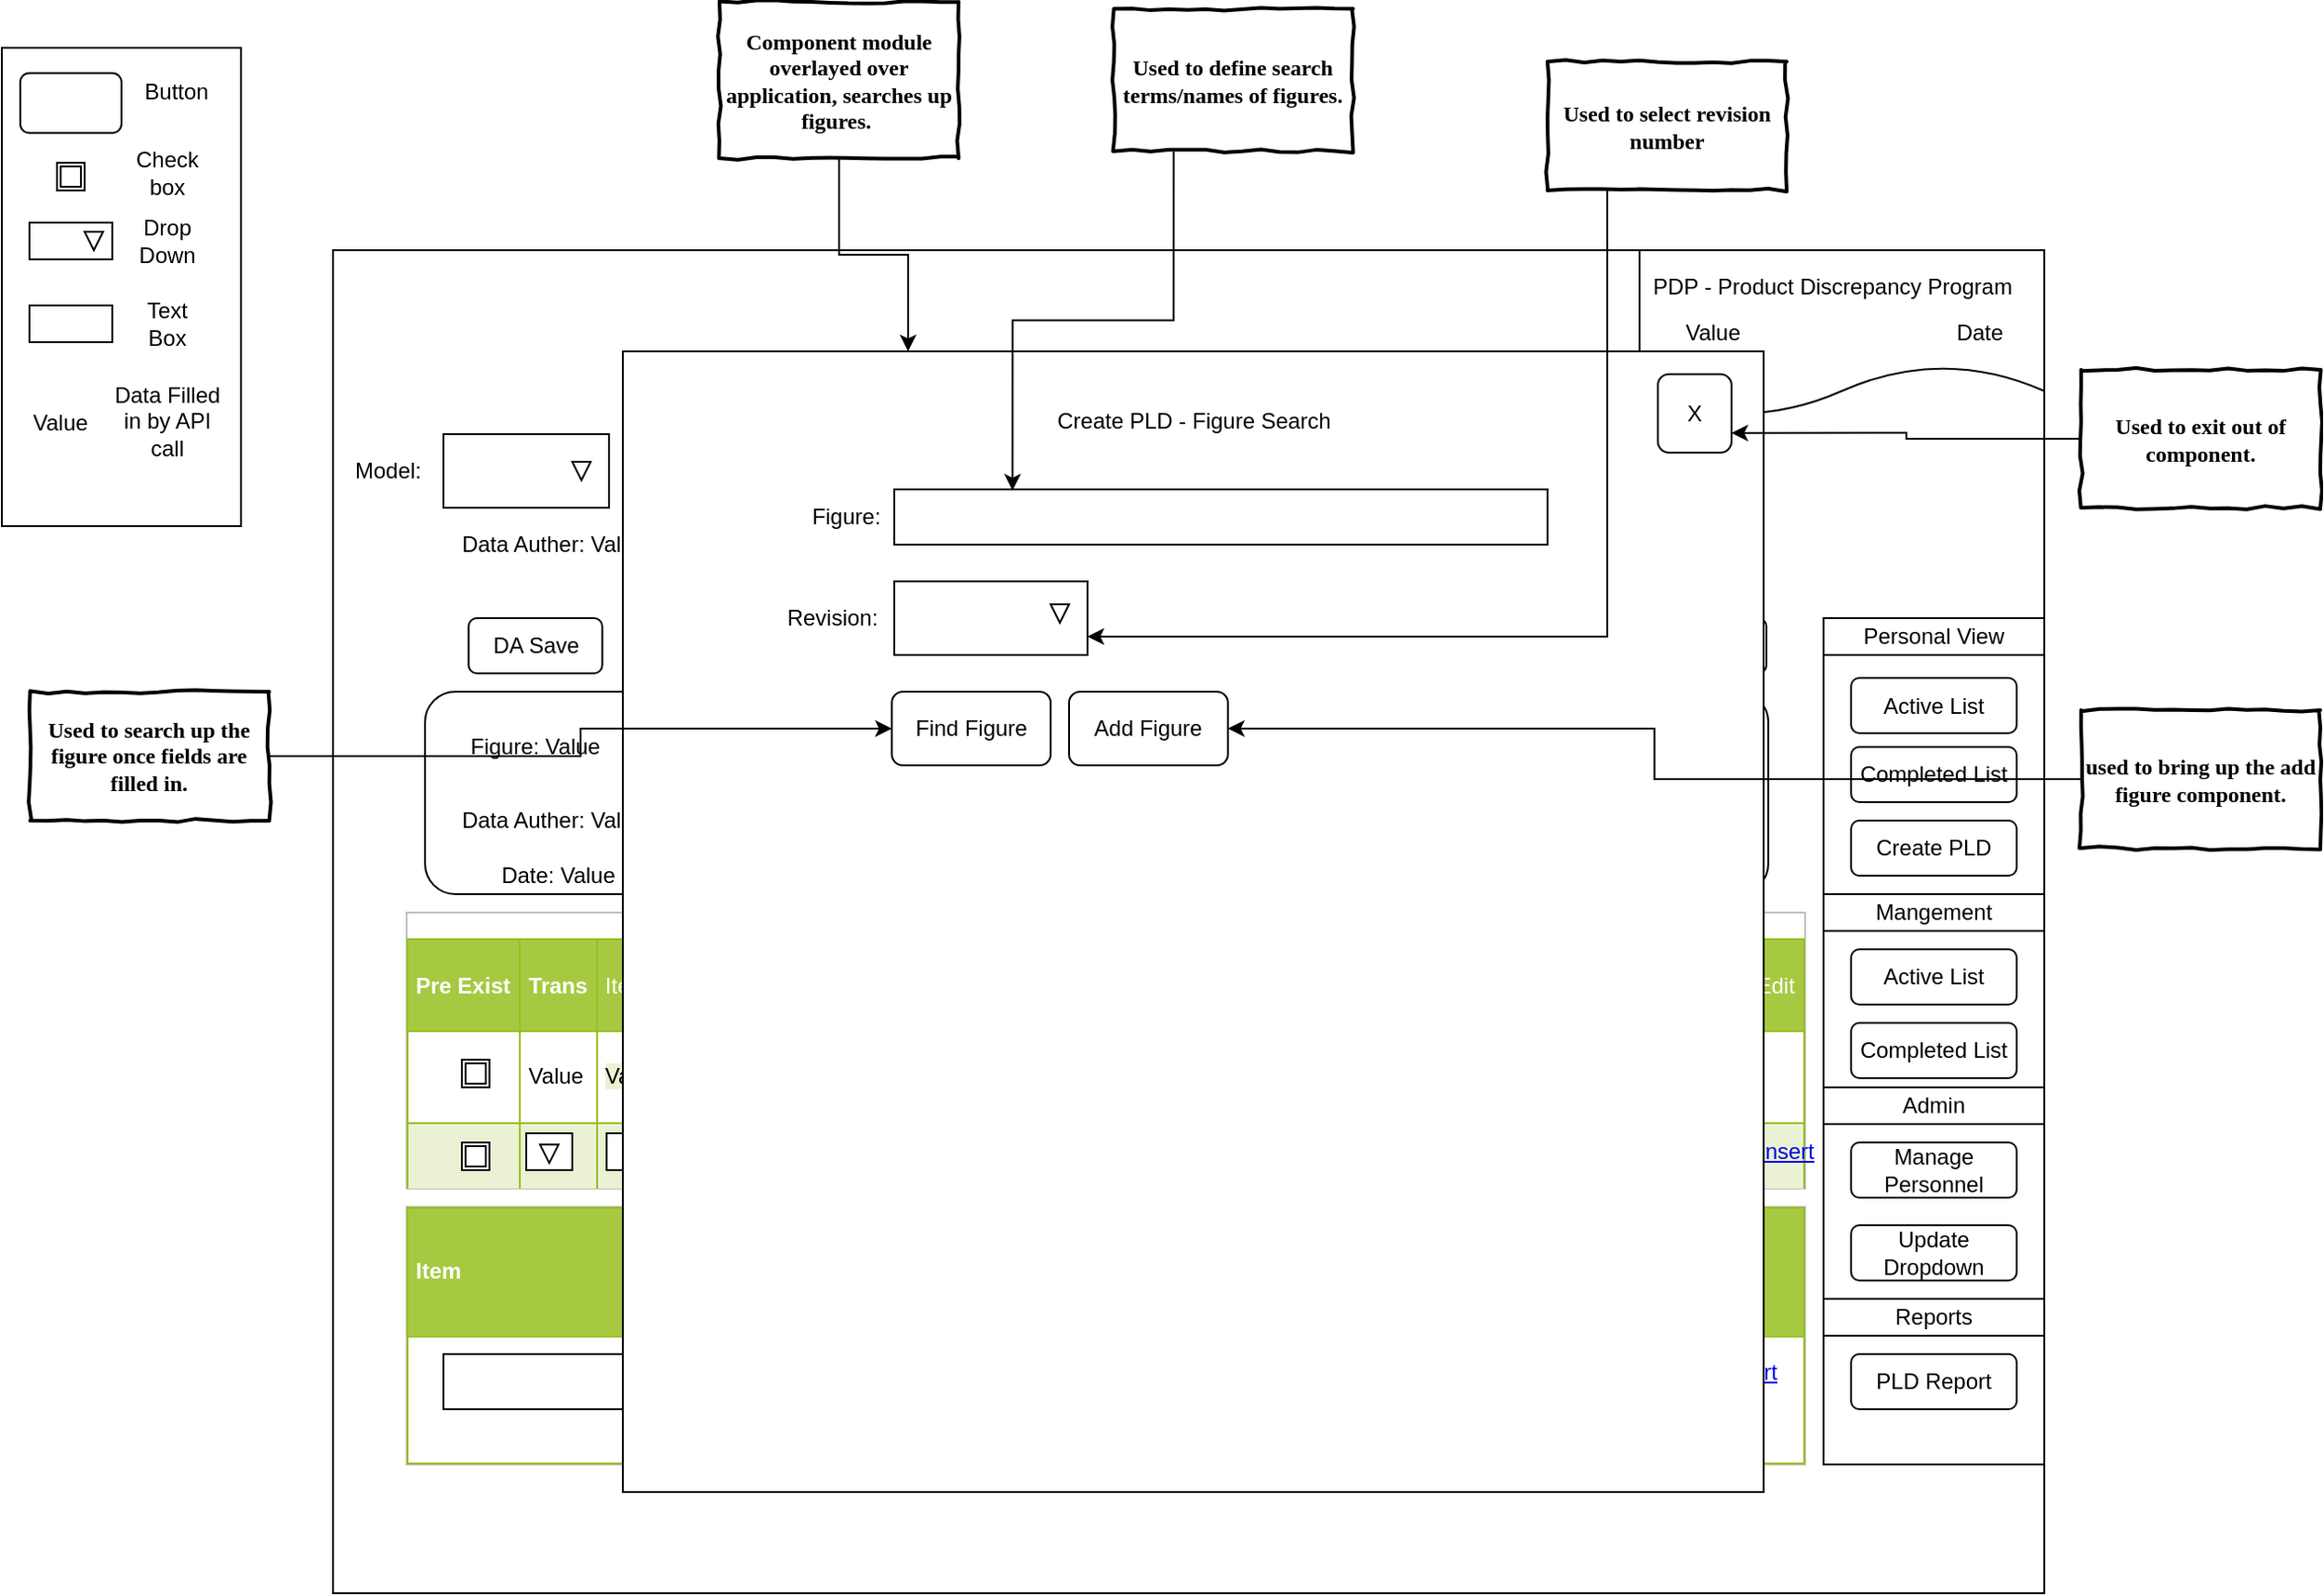 <mxfile version="12.5.4" type="device"><diagram id="VdrxEoo0eKEBxt20CpD3" name="Page-1"><mxGraphModel dx="1584" dy="728" grid="1" gridSize="10" guides="1" tooltips="1" connect="1" arrows="1" fold="1" page="1" pageScale="1" pageWidth="850" pageHeight="1100" math="0" shadow="0"><root><mxCell id="0"/><mxCell id="1" parent="0"/><mxCell id="2qrqVMrkHnaqbFeeKf9X-1" value="" style="rounded=0;whiteSpace=wrap;html=1;" parent="1" vertex="1"><mxGeometry x="-660" y="250" width="930" height="730" as="geometry"/></mxCell><mxCell id="KX1X-bw-bmJHKMCdAirB-11" value="" style="shape=document;whiteSpace=wrap;html=1;boundedLbl=1;" vertex="1" parent="1"><mxGeometry x="50" y="250" width="220" height="90" as="geometry"/></mxCell><mxCell id="2qrqVMrkHnaqbFeeKf9X-4" value="" style="html=1;whiteSpace=wrap;container=1;recursiveResize=0;collapsible=0;align=left;" parent="1" vertex="1"><mxGeometry x="-600" y="350" width="90" height="40" as="geometry"/></mxCell><mxCell id="2qrqVMrkHnaqbFeeKf9X-5" value="" style="triangle;html=1;whiteSpace=wrap;rotation=90;" parent="2qrqVMrkHnaqbFeeKf9X-4" vertex="1"><mxGeometry x="70" y="15" width="10" height="10" as="geometry"/></mxCell><mxCell id="2qrqVMrkHnaqbFeeKf9X-8" value="Model:" style="text;html=1;strokeColor=none;fillColor=none;align=center;verticalAlign=middle;whiteSpace=wrap;rounded=0;" parent="1" vertex="1"><mxGeometry x="-650" y="360" width="40" height="20" as="geometry"/></mxCell><mxCell id="2qrqVMrkHnaqbFeeKf9X-11" value="" style="html=1;whiteSpace=wrap;container=1;recursiveResize=0;collapsible=0;align=left;" parent="1" vertex="1"><mxGeometry x="-430" y="350" width="90" height="40" as="geometry"/></mxCell><mxCell id="2qrqVMrkHnaqbFeeKf9X-12" value="" style="triangle;html=1;whiteSpace=wrap;rotation=90;" parent="2qrqVMrkHnaqbFeeKf9X-11" vertex="1"><mxGeometry x="70" y="15" width="10" height="10" as="geometry"/></mxCell><mxCell id="2qrqVMrkHnaqbFeeKf9X-13" value="PDP Type:" style="text;html=1;strokeColor=none;fillColor=none;align=center;verticalAlign=middle;whiteSpace=wrap;rounded=0;" parent="1" vertex="1"><mxGeometry x="-500" y="360" width="60" height="20" as="geometry"/></mxCell><mxCell id="2qrqVMrkHnaqbFeeKf9X-14" value="Submit" style="rounded=1;whiteSpace=wrap;html=1;" parent="1" vertex="1"><mxGeometry x="-290" y="350" width="100" height="40" as="geometry"/></mxCell><mxCell id="2qrqVMrkHnaqbFeeKf9X-15" value="Home" style="rounded=1;whiteSpace=wrap;html=1;" parent="1" vertex="1"><mxGeometry x="-150" y="350" width="100" height="40" as="geometry"/></mxCell><mxCell id="CsBmkhRhUyOxanU9QyBp-1" value="" style="rounded=1;whiteSpace=wrap;html=1;" parent="1" vertex="1"><mxGeometry x="-610" y="490" width="730" height="110" as="geometry"/></mxCell><mxCell id="CsBmkhRhUyOxanU9QyBp-2" value="&lt;b&gt;Update PLD&lt;/b&gt;" style="text;html=1;strokeColor=none;fillColor=none;align=center;verticalAlign=middle;whiteSpace=wrap;rounded=0;" parent="1" vertex="1"><mxGeometry x="-275" y="410" width="75" height="20" as="geometry"/></mxCell><mxCell id="CsBmkhRhUyOxanU9QyBp-3" value="Data Auther: Value" style="text;html=1;strokeColor=none;fillColor=none;align=center;verticalAlign=middle;whiteSpace=wrap;rounded=0;" parent="1" vertex="1"><mxGeometry x="-600" y="550" width="120" height="20" as="geometry"/></mxCell><mxCell id="CsBmkhRhUyOxanU9QyBp-12" value="Data Auther: Value" style="text;html=1;strokeColor=none;fillColor=none;align=center;verticalAlign=middle;whiteSpace=wrap;rounded=0;" parent="1" vertex="1"><mxGeometry x="-600" y="400" width="120" height="20" as="geometry"/></mxCell><mxCell id="CsBmkhRhUyOxanU9QyBp-5" value="Figure: Value" style="text;html=1;strokeColor=none;fillColor=none;align=center;verticalAlign=middle;whiteSpace=wrap;rounded=0;" parent="1" vertex="1"><mxGeometry x="-590" y="510" width="80" height="20" as="geometry"/></mxCell><mxCell id="CsBmkhRhUyOxanU9QyBp-6" value="Model: Value" style="text;html=1;strokeColor=none;fillColor=none;align=center;verticalAlign=middle;whiteSpace=wrap;rounded=0;" parent="1" vertex="1"><mxGeometry x="-481.33" y="510" width="80" height="20" as="geometry"/></mxCell><mxCell id="CsBmkhRhUyOxanU9QyBp-7" value="Rev: Value" style="text;html=1;strokeColor=none;fillColor=none;align=center;verticalAlign=middle;whiteSpace=wrap;rounded=0;" parent="1" vertex="1"><mxGeometry x="-394" y="510" width="80" height="20" as="geometry"/></mxCell><mxCell id="CsBmkhRhUyOxanU9QyBp-8" value="Rel: Value" style="text;html=1;strokeColor=none;fillColor=none;align=center;verticalAlign=middle;whiteSpace=wrap;rounded=0;" parent="1" vertex="1"><mxGeometry x="-311.33" y="510" width="80" height="20" as="geometry"/></mxCell><mxCell id="CsBmkhRhUyOxanU9QyBp-9" value="Approved Date: Value" style="text;html=1;strokeColor=none;fillColor=none;align=center;verticalAlign=middle;whiteSpace=wrap;rounded=0;" parent="1" vertex="1"><mxGeometry x="-231.33" y="510" width="121.33" height="20" as="geometry"/></mxCell><mxCell id="CsBmkhRhUyOxanU9QyBp-10" value="Data Checker: Value" style="text;html=1;strokeColor=none;fillColor=none;align=center;verticalAlign=middle;whiteSpace=wrap;rounded=0;" parent="1" vertex="1"><mxGeometry x="-480" y="550" width="120" height="20" as="geometry"/></mxCell><mxCell id="CsBmkhRhUyOxanU9QyBp-11" value="Illustrator: Value" style="text;html=1;strokeColor=none;fillColor=none;align=center;verticalAlign=middle;whiteSpace=wrap;rounded=0;" parent="1" vertex="1"><mxGeometry x="-355" y="550" width="105" height="20" as="geometry"/></mxCell><mxCell id="CsBmkhRhUyOxanU9QyBp-13" value="Missing Document" style="text;html=1;strokeColor=none;fillColor=none;align=center;verticalAlign=middle;whiteSpace=wrap;rounded=0;" parent="1" vertex="1"><mxGeometry x="-80" y="510" width="110" height="20" as="geometry"/></mxCell><mxCell id="CsBmkhRhUyOxanU9QyBp-14" value="Kick Back" style="text;html=1;strokeColor=none;fillColor=none;align=center;verticalAlign=middle;whiteSpace=wrap;rounded=0;" parent="1" vertex="1"><mxGeometry x="40" y="510" width="70" height="20" as="geometry"/></mxCell><mxCell id="CsBmkhRhUyOxanU9QyBp-15" value="" style="shape=ext;double=1;whiteSpace=wrap;html=1;aspect=fixed;" parent="1" vertex="1"><mxGeometry x="-100" y="512.5" width="15" height="15" as="geometry"/></mxCell><mxCell id="CsBmkhRhUyOxanU9QyBp-16" value="" style="shape=ext;double=1;whiteSpace=wrap;html=1;aspect=fixed;" parent="1" vertex="1"><mxGeometry x="31.33" y="512.5" width="15" height="15" as="geometry"/></mxCell><mxCell id="CsBmkhRhUyOxanU9QyBp-17" value="PLD Status: Value" style="text;html=1;strokeColor=none;fillColor=none;align=center;verticalAlign=middle;whiteSpace=wrap;rounded=0;" parent="1" vertex="1"><mxGeometry x="-245" y="550" width="105" height="20" as="geometry"/></mxCell><mxCell id="CsBmkhRhUyOxanU9QyBp-18" value="PLD No: Value" style="text;html=1;strokeColor=none;fillColor=none;align=center;verticalAlign=middle;whiteSpace=wrap;rounded=0;" parent="1" vertex="1"><mxGeometry x="-140" y="550" width="105" height="20" as="geometry"/></mxCell><mxCell id="CsBmkhRhUyOxanU9QyBp-19" value="Date: Value" style="text;html=1;strokeColor=none;fillColor=none;align=center;verticalAlign=middle;whiteSpace=wrap;rounded=0;" parent="1" vertex="1"><mxGeometry x="-590" y="580" width="105" height="20" as="geometry"/></mxCell><mxCell id="CsBmkhRhUyOxanU9QyBp-20" value="Date Due: Value" style="text;html=1;strokeColor=none;fillColor=none;align=center;verticalAlign=middle;whiteSpace=wrap;rounded=0;" parent="1" vertex="1"><mxGeometry x="-472.5" y="580" width="105" height="20" as="geometry"/></mxCell><mxCell id="CsBmkhRhUyOxanU9QyBp-21" value="Work Driver:" style="text;html=1;strokeColor=none;fillColor=none;align=center;verticalAlign=middle;whiteSpace=wrap;rounded=0;" parent="1" vertex="1"><mxGeometry x="-350" y="580" width="105" height="20" as="geometry"/></mxCell><mxCell id="CsBmkhRhUyOxanU9QyBp-28" value="&lt;br&gt;&lt;table border=&quot;1&quot; width=&quot;100%&quot; cellpadding=&quot;4&quot; style=&quot;width: 100% ; height: 100% ; border-collapse: collapse&quot;&gt;&lt;tbody&gt;&lt;tr style=&quot;background-color: #a7c942 ; color: #ffffff ; border: 1px solid #98bf21&quot;&gt;&lt;th align=&quot;left&quot;&gt;Pre Exist&lt;/th&gt;&lt;th align=&quot;left&quot;&gt;Trans&lt;/th&gt;&lt;td&gt;Item&lt;/td&gt;&lt;td&gt;ILL&lt;/td&gt;&lt;td&gt;Part Number&lt;/td&gt;&lt;td&gt;Type&lt;/td&gt;&lt;td&gt;Ind&lt;/td&gt;&lt;td&gt;Error Type&lt;/td&gt;&lt;td&gt;Nomenclature/Noun&lt;/td&gt;&lt;td&gt;Old UPA&lt;/td&gt;&lt;td&gt;New UPA&lt;/td&gt;&lt;td&gt;LC&lt;/td&gt;&lt;td&gt;ILL&lt;/td&gt;&lt;td&gt;DA&lt;/td&gt;&lt;td&gt;Edit&lt;/td&gt;&lt;/tr&gt;&lt;tr style=&quot;border: 1px solid #98bf21&quot;&gt;&lt;td&gt;&lt;br&gt;&lt;/td&gt;&lt;td&gt;Value&lt;/td&gt;&lt;td&gt;&lt;span style=&quot;background-color: rgb(234 , 242 , 211)&quot;&gt;Value&lt;/span&gt;&lt;br&gt;&lt;/td&gt;&lt;td&gt;&lt;span style=&quot;background-color: rgb(234 , 242 , 211)&quot;&gt;Value&lt;/span&gt;&lt;br&gt;&lt;/td&gt;&lt;td&gt;&lt;span style=&quot;background-color: rgb(234 , 242 , 211)&quot;&gt;Value&lt;/span&gt;&lt;br&gt;&lt;/td&gt;&lt;td&gt;&lt;span style=&quot;background-color: rgb(234 , 242 , 211)&quot;&gt;Value&lt;/span&gt;&lt;br&gt;&lt;/td&gt;&lt;td&gt;&lt;span style=&quot;background-color: rgb(234 , 242 , 211)&quot;&gt;Value&lt;/span&gt;&lt;br&gt;&lt;/td&gt;&lt;td&gt;&lt;span style=&quot;background-color: rgb(234 , 242 , 211)&quot;&gt;Value&lt;/span&gt;&lt;br&gt;&lt;/td&gt;&lt;td&gt;&lt;span style=&quot;background-color: rgb(234 , 242 , 211)&quot;&gt;Value&lt;/span&gt;&lt;br&gt;&lt;/td&gt;&lt;td&gt;&lt;br&gt;&lt;/td&gt;&lt;td&gt;&lt;span style=&quot;background-color: rgb(234 , 242 , 211)&quot;&gt;Value&lt;/span&gt;&lt;br&gt;&lt;/td&gt;&lt;td&gt;&lt;br&gt;&lt;/td&gt;&lt;td&gt;&lt;span style=&quot;background-color: rgb(234 , 242 , 211)&quot;&gt;Value&lt;/span&gt;&lt;br&gt;&lt;/td&gt;&lt;td&gt;&lt;br&gt;&lt;/td&gt;&lt;td&gt;&lt;br&gt;&lt;/td&gt;&lt;/tr&gt;&lt;tr style=&quot;background-color: #eaf2d3 ; border: 1px solid #98bf21&quot;&gt;&lt;td&gt;&lt;/td&gt;&lt;td&gt;&lt;/td&gt;&lt;td&gt;&lt;/td&gt;&lt;td&gt;&lt;/td&gt;&lt;td&gt;&lt;/td&gt;&lt;td&gt;&lt;/td&gt;&lt;td&gt;&lt;/td&gt;&lt;td&gt;&lt;/td&gt;&lt;td&gt;&lt;/td&gt;&lt;td&gt;&lt;/td&gt;&lt;td&gt;&lt;br&gt;&lt;/td&gt;&lt;td&gt;&lt;br&gt;&lt;/td&gt;&lt;td&gt;&lt;br&gt;&lt;/td&gt;&lt;td&gt;&lt;br&gt;&lt;/td&gt;&lt;td&gt;&lt;br&gt;&lt;/td&gt;&lt;/tr&gt;&lt;/tbody&gt;&lt;/table&gt;" style="text;html=1;strokeColor=#c0c0c0;fillColor=#ffffff;overflow=fill;rounded=0;" parent="1" vertex="1"><mxGeometry x="-620" y="610" width="760" height="150" as="geometry"/></mxCell><mxCell id="CsBmkhRhUyOxanU9QyBp-29" value="" style="html=1;whiteSpace=wrap;container=1;recursiveResize=0;collapsible=0;align=left;" parent="1" vertex="1"><mxGeometry x="-555" y="730" width="25" height="20" as="geometry"/></mxCell><mxCell id="CsBmkhRhUyOxanU9QyBp-30" value="" style="triangle;html=1;whiteSpace=wrap;rotation=90;" parent="CsBmkhRhUyOxanU9QyBp-29" vertex="1"><mxGeometry x="7.5" y="6.17" width="10" height="10" as="geometry"/></mxCell><mxCell id="CsBmkhRhUyOxanU9QyBp-22" value="" style="html=1;whiteSpace=wrap;container=1;recursiveResize=0;collapsible=0;align=left;" parent="1" vertex="1"><mxGeometry x="-260" y="580" width="50" height="20" as="geometry"/></mxCell><mxCell id="CsBmkhRhUyOxanU9QyBp-23" value="" style="triangle;html=1;whiteSpace=wrap;rotation=90;" parent="CsBmkhRhUyOxanU9QyBp-22" vertex="1"><mxGeometry x="30" y="5" width="10" height="10" as="geometry"/></mxCell><mxCell id="CsBmkhRhUyOxanU9QyBp-34" value="" style="html=1;whiteSpace=wrap;container=1;recursiveResize=0;collapsible=0;align=left;" parent="1" vertex="1"><mxGeometry x="-356.33" y="730" width="26.33" height="20" as="geometry"/></mxCell><mxCell id="CsBmkhRhUyOxanU9QyBp-35" value="" style="triangle;html=1;whiteSpace=wrap;rotation=90;" parent="CsBmkhRhUyOxanU9QyBp-34" vertex="1"><mxGeometry x="8.16" y="6.17" width="10" height="10" as="geometry"/></mxCell><mxCell id="CsBmkhRhUyOxanU9QyBp-36" value="" style="html=1;whiteSpace=wrap;container=1;recursiveResize=0;collapsible=0;align=left;" parent="1" vertex="1"><mxGeometry x="-275" y="730" width="45" height="20" as="geometry"/></mxCell><mxCell id="CsBmkhRhUyOxanU9QyBp-37" value="" style="triangle;html=1;whiteSpace=wrap;rotation=90;" parent="CsBmkhRhUyOxanU9QyBp-36" vertex="1"><mxGeometry x="30" y="5" width="10" height="10" as="geometry"/></mxCell><mxCell id="CsBmkhRhUyOxanU9QyBp-38" value="" style="html=1;whiteSpace=wrap;container=1;recursiveResize=0;collapsible=0;align=left;" parent="1" vertex="1"><mxGeometry x="90" y="687.5" width="15" height="20" as="geometry"/></mxCell><mxCell id="CsBmkhRhUyOxanU9QyBp-39" value="" style="triangle;html=1;whiteSpace=wrap;rotation=90;" parent="CsBmkhRhUyOxanU9QyBp-38" vertex="1"><mxGeometry x="2.5" y="5" width="10" height="10" as="geometry"/></mxCell><UserObject label="Insert" link="https://www.draw.io" id="CsBmkhRhUyOxanU9QyBp-40"><mxCell style="text;html=1;strokeColor=none;fillColor=none;whiteSpace=wrap;align=center;verticalAlign=middle;fontColor=#0000EE;fontStyle=4;" parent="1" vertex="1"><mxGeometry x="100" y="720" width="60" height="40" as="geometry"/></mxCell></UserObject><mxCell id="CsBmkhRhUyOxanU9QyBp-43" value="&lt;table border=&quot;1&quot; width=&quot;100%&quot; cellpadding=&quot;4&quot; style=&quot;width: 100% ; height: 100% ; border-collapse: collapse&quot;&gt;&lt;tbody&gt;&lt;tr style=&quot;background-color: #a7c942 ; color: #ffffff ; border: 1px solid #98bf21&quot;&gt;&lt;th align=&quot;left&quot;&gt;Item&lt;/th&gt;&lt;th align=&quot;left&quot;&gt;AddedBy&lt;/th&gt;&lt;th align=&quot;left&quot;&gt;Note&lt;/th&gt;&lt;td&gt;&lt;br&gt;&lt;/td&gt;&lt;/tr&gt;&lt;tr style=&quot;border: 1px solid #98bf21&quot;&gt;&lt;td&gt;&lt;br&gt;&lt;/td&gt;&lt;td&gt;Value&lt;/td&gt;&lt;td&gt;&lt;/td&gt;&lt;td&gt;&lt;br&gt;&lt;/td&gt;&lt;/tr&gt;&lt;/tbody&gt;&lt;/table&gt;" style="text;html=1;strokeColor=#c0c0c0;fillColor=#ffffff;overflow=fill;rounded=0;" parent="1" vertex="1"><mxGeometry x="-620" y="770" width="760" height="140" as="geometry"/></mxCell><UserObject label="Insert" link="https://www.draw.io" id="CsBmkhRhUyOxanU9QyBp-45"><mxCell style="text;html=1;strokeColor=none;fillColor=none;whiteSpace=wrap;align=center;verticalAlign=middle;fontColor=#0000EE;fontStyle=4;" parent="1" vertex="1"><mxGeometry x="80" y="840" width="60" height="40" as="geometry"/></mxCell></UserObject><mxCell id="CsBmkhRhUyOxanU9QyBp-46" value="" style="html=1;whiteSpace=wrap;container=1;recursiveResize=0;collapsible=0;align=left;" parent="1" vertex="1"><mxGeometry x="-600" y="850" width="130" height="30" as="geometry"/></mxCell><mxCell id="CsBmkhRhUyOxanU9QyBp-47" value="" style="triangle;html=1;whiteSpace=wrap;rotation=90;" parent="CsBmkhRhUyOxanU9QyBp-46" vertex="1"><mxGeometry x="110" y="10" width="10" height="10" as="geometry"/></mxCell><mxCell id="CsBmkhRhUyOxanU9QyBp-49" value="Text Count: 0 / 120" style="text;html=1;strokeColor=none;fillColor=none;align=center;verticalAlign=middle;whiteSpace=wrap;rounded=0;" parent="1" vertex="1"><mxGeometry x="-107.5" y="890" width="127.5" height="20" as="geometry"/></mxCell><mxCell id="CsBmkhRhUyOxanU9QyBp-54" value="" style="shape=ext;double=1;whiteSpace=wrap;html=1;aspect=fixed;" parent="1" vertex="1"><mxGeometry x="-590" y="690" width="15" height="15" as="geometry"/></mxCell><mxCell id="CsBmkhRhUyOxanU9QyBp-56" value="" style="shape=ext;double=1;whiteSpace=wrap;html=1;aspect=fixed;" parent="1" vertex="1"><mxGeometry x="-590" y="735" width="15" height="15" as="geometry"/></mxCell><mxCell id="CsBmkhRhUyOxanU9QyBp-64" value="" style="rounded=0;whiteSpace=wrap;html=1;" parent="1" vertex="1"><mxGeometry x="-100" y="850" width="180" height="40" as="geometry"/></mxCell><mxCell id="CsBmkhRhUyOxanU9QyBp-69" value="" style="rounded=0;whiteSpace=wrap;html=1;" parent="1" vertex="1"><mxGeometry x="-511.33" y="730" width="30" height="20" as="geometry"/></mxCell><mxCell id="CsBmkhRhUyOxanU9QyBp-72" value="" style="rounded=0;whiteSpace=wrap;html=1;" parent="1" vertex="1"><mxGeometry x="-210" y="730" width="100" height="20" as="geometry"/></mxCell><mxCell id="CsBmkhRhUyOxanU9QyBp-74" value="" style="rounded=0;whiteSpace=wrap;html=1;" parent="1" vertex="1"><mxGeometry x="-315.83" y="730" width="25.83" height="20" as="geometry"/></mxCell><mxCell id="CsBmkhRhUyOxanU9QyBp-77" value="" style="rounded=0;whiteSpace=wrap;html=1;" parent="1" vertex="1"><mxGeometry x="-430" y="730" width="61.66" height="20" as="geometry"/></mxCell><mxCell id="CsBmkhRhUyOxanU9QyBp-80" value="" style="html=1;whiteSpace=wrap;container=1;recursiveResize=0;collapsible=0;align=left;" parent="1" vertex="1"><mxGeometry x="-440" y="705" width="25" height="20" as="geometry"/></mxCell><mxCell id="CsBmkhRhUyOxanU9QyBp-81" value="" style="triangle;html=1;whiteSpace=wrap;rotation=90;" parent="CsBmkhRhUyOxanU9QyBp-80" vertex="1"><mxGeometry x="7.5" y="6.17" width="10" height="10" as="geometry"/></mxCell><mxCell id="KX1X-bw-bmJHKMCdAirB-1" value="" style="rounded=0;whiteSpace=wrap;html=1;" vertex="1" parent="1"><mxGeometry x="-90" y="730" width="40" height="20" as="geometry"/></mxCell><mxCell id="KX1X-bw-bmJHKMCdAirB-2" value="" style="rounded=0;whiteSpace=wrap;html=1;" vertex="1" parent="1"><mxGeometry x="-40" y="730" width="50" height="20" as="geometry"/></mxCell><mxCell id="KX1X-bw-bmJHKMCdAirB-3" value="" style="rounded=0;whiteSpace=wrap;html=1;" vertex="1" parent="1"><mxGeometry x="20" y="730" width="16.17" height="20" as="geometry"/></mxCell><mxCell id="KX1X-bw-bmJHKMCdAirB-10" value="PDP - Product Discrepancy Program" style="text;html=1;strokeColor=none;fillColor=none;align=center;verticalAlign=middle;whiteSpace=wrap;rounded=0;" vertex="1" parent="1"><mxGeometry x="55" y="260" width="200" height="20" as="geometry"/></mxCell><mxCell id="KX1X-bw-bmJHKMCdAirB-12" value="Value" style="text;html=1;strokeColor=none;fillColor=none;align=center;verticalAlign=middle;whiteSpace=wrap;rounded=0;" vertex="1" parent="1"><mxGeometry x="70" y="285" width="40" height="20" as="geometry"/></mxCell><mxCell id="KX1X-bw-bmJHKMCdAirB-14" value="Date" style="text;html=1;strokeColor=none;fillColor=none;align=center;verticalAlign=middle;whiteSpace=wrap;rounded=0;" vertex="1" parent="1"><mxGeometry x="215" y="285.0" width="40" height="20" as="geometry"/></mxCell><mxCell id="KX1X-bw-bmJHKMCdAirB-30" value="" style="rounded=0;whiteSpace=wrap;html=1;" vertex="1" parent="1"><mxGeometry x="-840" y="140" width="130" height="260" as="geometry"/></mxCell><mxCell id="KX1X-bw-bmJHKMCdAirB-31" value="" style="shape=ext;double=1;whiteSpace=wrap;html=1;aspect=fixed;" vertex="1" parent="1"><mxGeometry x="-810" y="202.5" width="15" height="15" as="geometry"/></mxCell><mxCell id="KX1X-bw-bmJHKMCdAirB-32" value="" style="html=1;whiteSpace=wrap;container=1;recursiveResize=0;collapsible=0;align=left;" vertex="1" parent="1"><mxGeometry x="-825" y="235" width="45" height="20" as="geometry"/></mxCell><mxCell id="KX1X-bw-bmJHKMCdAirB-33" value="" style="triangle;html=1;whiteSpace=wrap;rotation=90;" vertex="1" parent="KX1X-bw-bmJHKMCdAirB-32"><mxGeometry x="30" y="5" width="10" height="10" as="geometry"/></mxCell><mxCell id="KX1X-bw-bmJHKMCdAirB-34" value="Check box" style="text;html=1;strokeColor=none;fillColor=none;align=center;verticalAlign=middle;whiteSpace=wrap;rounded=0;" vertex="1" parent="1"><mxGeometry x="-770" y="197.5" width="40" height="20" as="geometry"/></mxCell><mxCell id="KX1X-bw-bmJHKMCdAirB-35" value="Drop Down" style="text;html=1;strokeColor=none;fillColor=none;align=center;verticalAlign=middle;whiteSpace=wrap;rounded=0;" vertex="1" parent="1"><mxGeometry x="-770" y="235" width="40" height="20" as="geometry"/></mxCell><mxCell id="KX1X-bw-bmJHKMCdAirB-36" value="" style="rounded=0;whiteSpace=wrap;html=1;" vertex="1" parent="1"><mxGeometry x="-825" y="280" width="45" height="20" as="geometry"/></mxCell><mxCell id="KX1X-bw-bmJHKMCdAirB-37" value="Text Box" style="text;html=1;strokeColor=none;fillColor=none;align=center;verticalAlign=middle;whiteSpace=wrap;rounded=0;" vertex="1" parent="1"><mxGeometry x="-770" y="280" width="40" height="20" as="geometry"/></mxCell><mxCell id="KX1X-bw-bmJHKMCdAirB-38" value="Value" style="text;html=1;" vertex="1" parent="1"><mxGeometry x="-825" y="330" width="60" height="30" as="geometry"/></mxCell><mxCell id="KX1X-bw-bmJHKMCdAirB-39" value="Data Filled in by API call" style="text;html=1;strokeColor=none;fillColor=none;align=center;verticalAlign=middle;whiteSpace=wrap;rounded=0;" vertex="1" parent="1"><mxGeometry x="-780" y="332.67" width="60" height="20" as="geometry"/></mxCell><mxCell id="KX1X-bw-bmJHKMCdAirB-40" value="" style="rounded=1;whiteSpace=wrap;html=1;" vertex="1" parent="1"><mxGeometry x="-830" y="153.75" width="55" height="32.5" as="geometry"/></mxCell><mxCell id="KX1X-bw-bmJHKMCdAirB-41" value="Button" style="text;html=1;strokeColor=none;fillColor=none;align=center;verticalAlign=middle;whiteSpace=wrap;rounded=0;" vertex="1" parent="1"><mxGeometry x="-765" y="153.75" width="40" height="20" as="geometry"/></mxCell><mxCell id="KX1X-bw-bmJHKMCdAirB-42" value="DA Save" style="rounded=1;whiteSpace=wrap;html=1;" vertex="1" parent="1"><mxGeometry x="-586.33" y="450" width="72.66" height="30" as="geometry"/></mxCell><mxCell id="KX1X-bw-bmJHKMCdAirB-44" value="Return PLD" style="rounded=1;whiteSpace=wrap;html=1;" vertex="1" parent="1"><mxGeometry x="-152.66" y="450" width="72.66" height="30" as="geometry"/></mxCell><mxCell id="KX1X-bw-bmJHKMCdAirB-45" value="Reject PLD" style="rounded=1;whiteSpace=wrap;html=1;" vertex="1" parent="1"><mxGeometry x="-65.0" y="450" width="72.66" height="30" as="geometry"/></mxCell><mxCell id="KX1X-bw-bmJHKMCdAirB-46" value="Export" style="rounded=1;whiteSpace=wrap;html=1;" vertex="1" parent="1"><mxGeometry x="46.33" y="450" width="72.66" height="30" as="geometry"/></mxCell><mxCell id="KX1X-bw-bmJHKMCdAirB-49" value="Accept PLD" style="rounded=1;whiteSpace=wrap;html=1;" vertex="1" parent="1"><mxGeometry x="-379.49" y="450" width="72.66" height="30" as="geometry"/></mxCell><mxCell id="KX1X-bw-bmJHKMCdAirB-51" value="" style="rounded=0;whiteSpace=wrap;html=1;" vertex="1" parent="1"><mxGeometry x="150" y="452.5" width="120" height="457.5" as="geometry"/></mxCell><mxCell id="KX1X-bw-bmJHKMCdAirB-52" value="Active List" style="rounded=1;whiteSpace=wrap;html=1;" vertex="1" parent="1"><mxGeometry x="165" y="482.5" width="90" height="30" as="geometry"/></mxCell><mxCell id="KX1X-bw-bmJHKMCdAirB-53" value="Completed List" style="rounded=1;whiteSpace=wrap;html=1;" vertex="1" parent="1"><mxGeometry x="165" y="520" width="90" height="30" as="geometry"/></mxCell><mxCell id="KX1X-bw-bmJHKMCdAirB-54" value="Create PLD" style="rounded=1;whiteSpace=wrap;html=1;" vertex="1" parent="1"><mxGeometry x="165" y="560" width="90" height="30" as="geometry"/></mxCell><mxCell id="KX1X-bw-bmJHKMCdAirB-55" value="Active List" style="rounded=1;whiteSpace=wrap;html=1;" vertex="1" parent="1"><mxGeometry x="165" y="630" width="90" height="30" as="geometry"/></mxCell><mxCell id="KX1X-bw-bmJHKMCdAirB-57" value="Completed List" style="rounded=1;whiteSpace=wrap;html=1;" vertex="1" parent="1"><mxGeometry x="165" y="670" width="90" height="30" as="geometry"/></mxCell><mxCell id="KX1X-bw-bmJHKMCdAirB-59" value="Manage Personnel" style="rounded=1;whiteSpace=wrap;html=1;" vertex="1" parent="1"><mxGeometry x="165" y="735" width="90" height="30" as="geometry"/></mxCell><mxCell id="KX1X-bw-bmJHKMCdAirB-60" value="Update Dropdown" style="rounded=1;whiteSpace=wrap;html=1;" vertex="1" parent="1"><mxGeometry x="165" y="780" width="90" height="30" as="geometry"/></mxCell><mxCell id="KX1X-bw-bmJHKMCdAirB-61" value="PLD Report" style="rounded=1;whiteSpace=wrap;html=1;" vertex="1" parent="1"><mxGeometry x="165" y="850" width="90" height="30" as="geometry"/></mxCell><mxCell id="KX1X-bw-bmJHKMCdAirB-62" value="Personal View" style="rounded=0;whiteSpace=wrap;html=1;" vertex="1" parent="1"><mxGeometry x="150" y="450" width="120" height="20" as="geometry"/></mxCell><mxCell id="KX1X-bw-bmJHKMCdAirB-64" value="Mangement" style="rounded=0;whiteSpace=wrap;html=1;" vertex="1" parent="1"><mxGeometry x="150" y="600" width="120" height="20" as="geometry"/></mxCell><mxCell id="KX1X-bw-bmJHKMCdAirB-65" value="Admin" style="rounded=0;whiteSpace=wrap;html=1;" vertex="1" parent="1"><mxGeometry x="150" y="705" width="120" height="20" as="geometry"/></mxCell><mxCell id="KX1X-bw-bmJHKMCdAirB-66" value="Reports" style="rounded=0;whiteSpace=wrap;html=1;" vertex="1" parent="1"><mxGeometry x="150" y="820" width="120" height="20" as="geometry"/></mxCell><mxCell id="KX1X-bw-bmJHKMCdAirB-86" value="" style="whiteSpace=wrap;html=1;aspect=fixed;" vertex="1" parent="1"><mxGeometry x="-502.5" y="305" width="620" height="620" as="geometry"/></mxCell><mxCell id="KX1X-bw-bmJHKMCdAirB-87" value="Create PLD - Figure Search" style="text;html=1;strokeColor=none;fillColor=none;align=center;verticalAlign=middle;whiteSpace=wrap;rounded=0;" vertex="1" parent="1"><mxGeometry x="-287.5" y="332.67" width="190" height="20" as="geometry"/></mxCell><mxCell id="KX1X-bw-bmJHKMCdAirB-88" value="" style="rounded=0;whiteSpace=wrap;html=1;" vertex="1" parent="1"><mxGeometry x="-355" y="380" width="355" height="30" as="geometry"/></mxCell><mxCell id="KX1X-bw-bmJHKMCdAirB-89" value="Figure:" style="text;html=1;strokeColor=none;fillColor=none;align=center;verticalAlign=middle;whiteSpace=wrap;rounded=0;" vertex="1" parent="1"><mxGeometry x="-401.33" y="385" width="40" height="20" as="geometry"/></mxCell><mxCell id="KX1X-bw-bmJHKMCdAirB-90" value="" style="html=1;whiteSpace=wrap;container=1;recursiveResize=0;collapsible=0;align=left;" vertex="1" parent="1"><mxGeometry x="-355" y="430" width="105" height="40" as="geometry"/></mxCell><mxCell id="KX1X-bw-bmJHKMCdAirB-91" value="" style="triangle;html=1;whiteSpace=wrap;rotation=90;" vertex="1" parent="KX1X-bw-bmJHKMCdAirB-90"><mxGeometry x="85" y="12.5" width="10" height="10" as="geometry"/></mxCell><mxCell id="KX1X-bw-bmJHKMCdAirB-92" value="Revision:" style="text;html=1;strokeColor=none;fillColor=none;align=center;verticalAlign=middle;whiteSpace=wrap;rounded=0;" vertex="1" parent="1"><mxGeometry x="-416.33" y="440" width="55" height="20" as="geometry"/></mxCell><mxCell id="KX1X-bw-bmJHKMCdAirB-93" value="Find Figure" style="rounded=1;whiteSpace=wrap;html=1;" vertex="1" parent="1"><mxGeometry x="-356.33" y="490" width="86.33" height="40" as="geometry"/></mxCell><mxCell id="KX1X-bw-bmJHKMCdAirB-95" value="Add Figure" style="rounded=1;whiteSpace=wrap;html=1;" vertex="1" parent="1"><mxGeometry x="-260" y="490" width="86.33" height="40" as="geometry"/></mxCell><mxCell id="KX1X-bw-bmJHKMCdAirB-98" style="edgeStyle=orthogonalEdgeStyle;rounded=0;orthogonalLoop=1;jettySize=auto;html=1;exitX=0.5;exitY=1;exitDx=0;exitDy=0;entryX=0.25;entryY=0;entryDx=0;entryDy=0;" edge="1" parent="1" source="KX1X-bw-bmJHKMCdAirB-97" target="KX1X-bw-bmJHKMCdAirB-86"><mxGeometry relative="1" as="geometry"/></mxCell><mxCell id="KX1X-bw-bmJHKMCdAirB-97" value="Component module overlayed over application, searches up figures.&amp;nbsp;" style="html=1;whiteSpace=wrap;comic=1;strokeWidth=2;fontFamily=Comic Sans MS;fontStyle=1;" vertex="1" parent="1"><mxGeometry x="-450" y="115" width="130" height="85" as="geometry"/></mxCell><mxCell id="KX1X-bw-bmJHKMCdAirB-100" style="edgeStyle=orthogonalEdgeStyle;rounded=0;orthogonalLoop=1;jettySize=auto;html=1;exitX=0.25;exitY=1;exitDx=0;exitDy=0;entryX=0.181;entryY=0.022;entryDx=0;entryDy=0;entryPerimeter=0;" edge="1" parent="1" source="KX1X-bw-bmJHKMCdAirB-99" target="KX1X-bw-bmJHKMCdAirB-88"><mxGeometry relative="1" as="geometry"/></mxCell><mxCell id="KX1X-bw-bmJHKMCdAirB-99" value="Used to define search terms/names of figures." style="html=1;whiteSpace=wrap;comic=1;strokeWidth=2;fontFamily=Comic Sans MS;fontStyle=1;" vertex="1" parent="1"><mxGeometry x="-235.67" y="118.75" width="130" height="77.5" as="geometry"/></mxCell><mxCell id="KX1X-bw-bmJHKMCdAirB-103" style="edgeStyle=orthogonalEdgeStyle;rounded=0;orthogonalLoop=1;jettySize=auto;html=1;exitX=0.25;exitY=1;exitDx=0;exitDy=0;entryX=1;entryY=0.75;entryDx=0;entryDy=0;" edge="1" parent="1" source="KX1X-bw-bmJHKMCdAirB-101" target="KX1X-bw-bmJHKMCdAirB-90"><mxGeometry relative="1" as="geometry"/></mxCell><mxCell id="KX1X-bw-bmJHKMCdAirB-101" value="Used to select revision number" style="html=1;whiteSpace=wrap;comic=1;strokeWidth=2;fontFamily=Comic Sans MS;fontStyle=1;" vertex="1" parent="1"><mxGeometry x="-5.684e-14" y="147.5" width="130" height="70" as="geometry"/></mxCell><mxCell id="KX1X-bw-bmJHKMCdAirB-107" style="edgeStyle=orthogonalEdgeStyle;rounded=0;orthogonalLoop=1;jettySize=auto;html=1;exitX=1;exitY=0.5;exitDx=0;exitDy=0;entryX=0;entryY=0.5;entryDx=0;entryDy=0;" edge="1" parent="1" source="KX1X-bw-bmJHKMCdAirB-104" target="KX1X-bw-bmJHKMCdAirB-93"><mxGeometry relative="1" as="geometry"/></mxCell><mxCell id="KX1X-bw-bmJHKMCdAirB-104" value="Used to search up the figure once fields are filled in." style="html=1;whiteSpace=wrap;comic=1;strokeWidth=2;fontFamily=Comic Sans MS;fontStyle=1;" vertex="1" parent="1"><mxGeometry x="-824.67" y="490" width="130" height="70" as="geometry"/></mxCell><mxCell id="KX1X-bw-bmJHKMCdAirB-109" style="edgeStyle=orthogonalEdgeStyle;rounded=0;orthogonalLoop=1;jettySize=auto;html=1;exitX=0;exitY=0.5;exitDx=0;exitDy=0;entryX=1;entryY=0.5;entryDx=0;entryDy=0;" edge="1" parent="1" source="KX1X-bw-bmJHKMCdAirB-108" target="KX1X-bw-bmJHKMCdAirB-95"><mxGeometry relative="1" as="geometry"/></mxCell><mxCell id="KX1X-bw-bmJHKMCdAirB-108" value="used to bring up the add figure component." style="html=1;whiteSpace=wrap;comic=1;strokeWidth=2;fontFamily=Comic Sans MS;fontStyle=1;" vertex="1" parent="1"><mxGeometry x="290" y="500" width="130" height="75" as="geometry"/></mxCell><mxCell id="KX1X-bw-bmJHKMCdAirB-110" value="X" style="rounded=1;whiteSpace=wrap;html=1;" vertex="1" parent="1"><mxGeometry x="60" y="317.33" width="40" height="42.67" as="geometry"/></mxCell><mxCell id="KX1X-bw-bmJHKMCdAirB-112" style="edgeStyle=orthogonalEdgeStyle;rounded=0;orthogonalLoop=1;jettySize=auto;html=1;exitX=0;exitY=0.5;exitDx=0;exitDy=0;entryX=1;entryY=0.75;entryDx=0;entryDy=0;" edge="1" parent="1" source="KX1X-bw-bmJHKMCdAirB-111" target="KX1X-bw-bmJHKMCdAirB-110"><mxGeometry relative="1" as="geometry"/></mxCell><mxCell id="KX1X-bw-bmJHKMCdAirB-111" value="Used to exit out of component." style="html=1;whiteSpace=wrap;comic=1;strokeWidth=2;fontFamily=Comic Sans MS;fontStyle=1;" vertex="1" parent="1"><mxGeometry x="290" y="315" width="130" height="75" as="geometry"/></mxCell></root></mxGraphModel></diagram></mxfile>